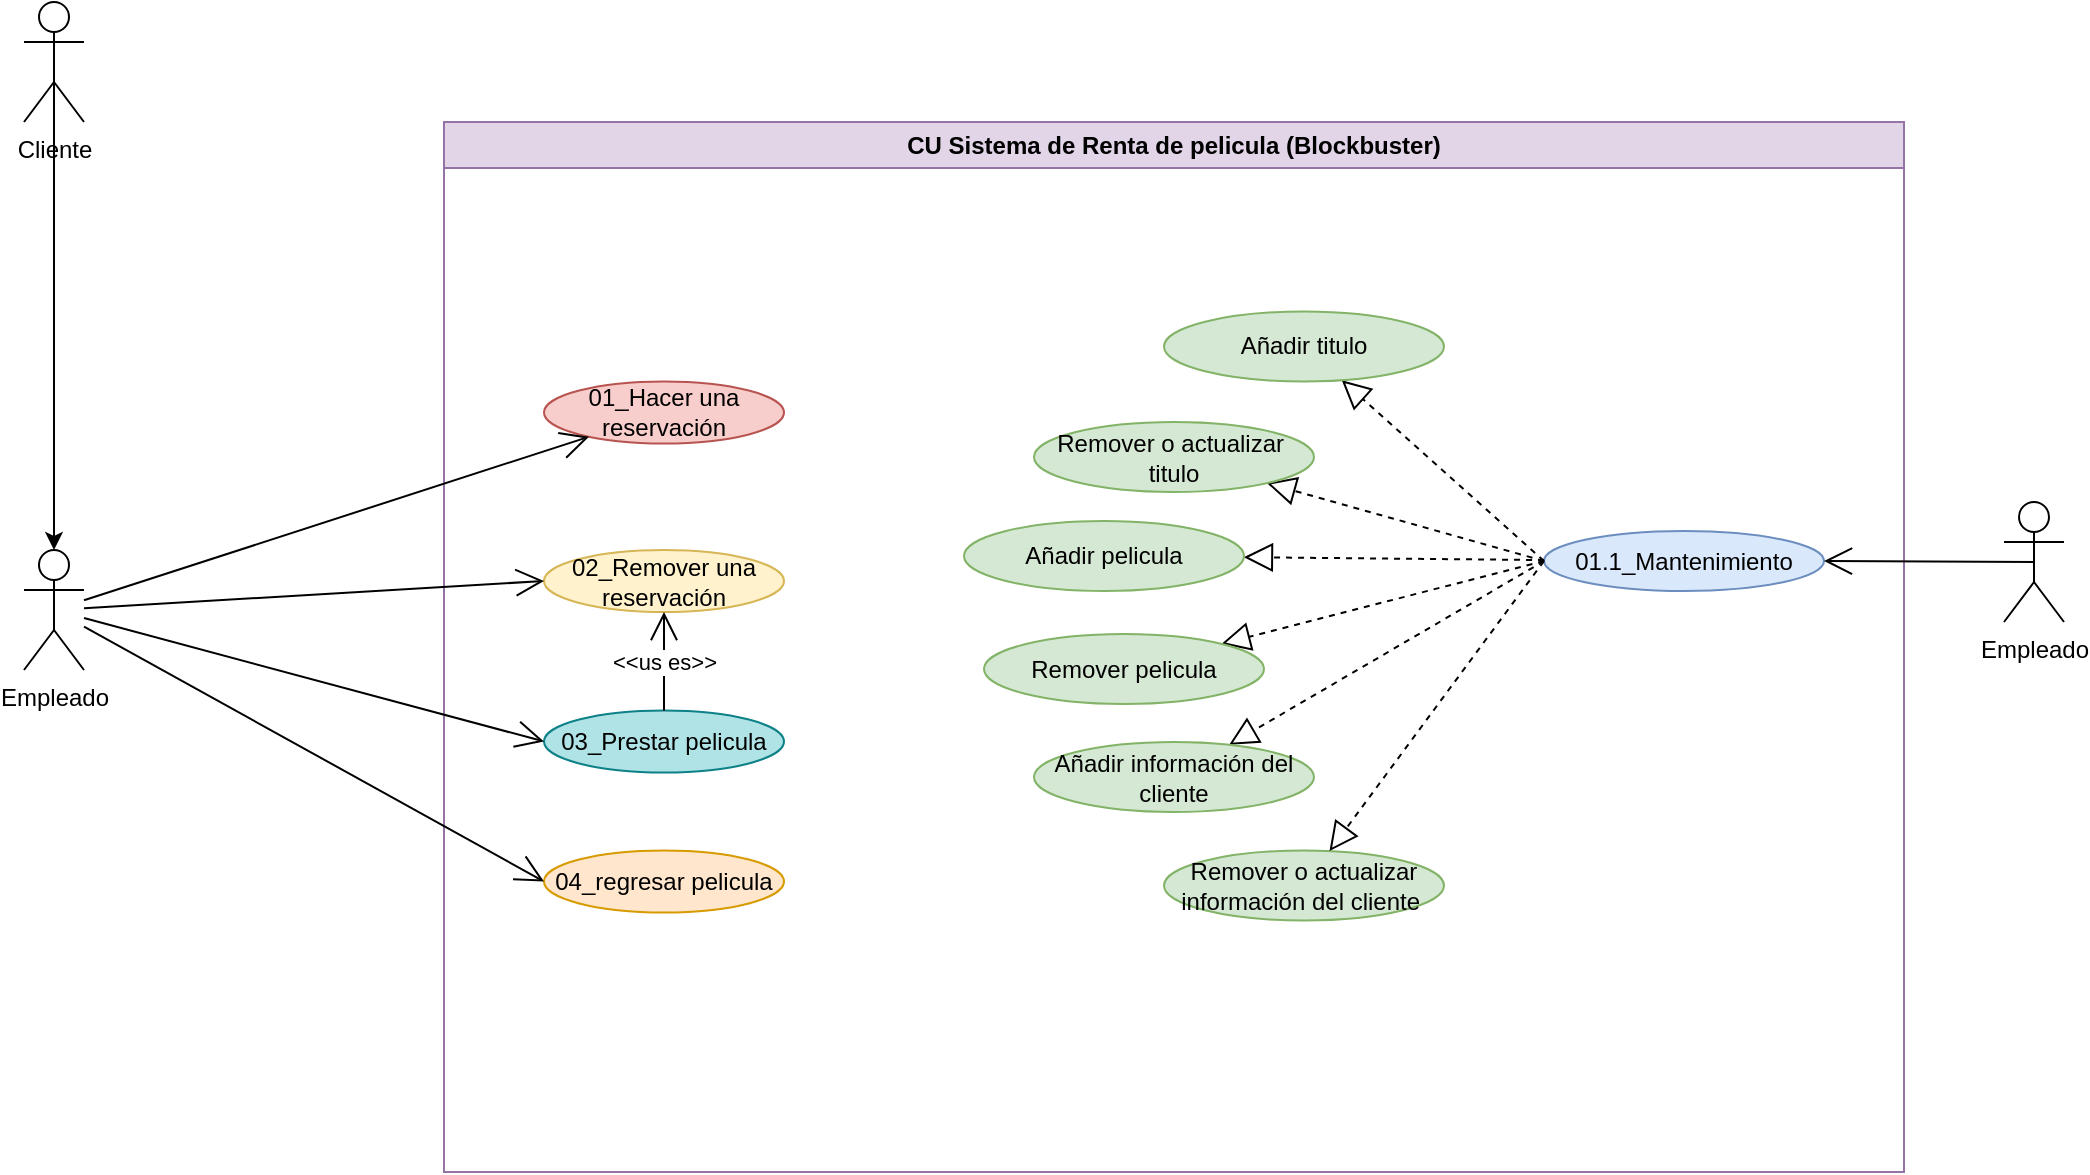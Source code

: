 <mxfile version="26.0.16" pages="3">
  <diagram name="Diagrama de caso de uso" id="JJ-OYNha6cMFUj9l-0EL">
    <mxGraphModel dx="1050" dy="505" grid="1" gridSize="10" guides="1" tooltips="1" connect="1" arrows="1" fold="1" page="1" pageScale="1" pageWidth="1169" pageHeight="827" math="0" shadow="0">
      <root>
        <mxCell id="0" />
        <mxCell id="1" parent="0" />
        <mxCell id="hmbs_IVqfiLHla6d1OVb-1" value="Empleado" style="shape=umlActor;verticalLabelPosition=bottom;verticalAlign=top;html=1;" parent="1" vertex="1">
          <mxGeometry x="130" y="354" width="30" height="60" as="geometry" />
        </mxCell>
        <mxCell id="hmbs_IVqfiLHla6d1OVb-2" value="Empleado" style="shape=umlActor;verticalLabelPosition=bottom;verticalAlign=top;html=1;" parent="1" vertex="1">
          <mxGeometry x="1120" y="330" width="30" height="60" as="geometry" />
        </mxCell>
        <mxCell id="hmbs_IVqfiLHla6d1OVb-4" value="CU Sistema de Renta de pelicula (Blockbuster)" style="swimlane;whiteSpace=wrap;html=1;fillColor=#e1d5e7;strokeColor=#9673a6;" parent="1" vertex="1">
          <mxGeometry x="340" y="140" width="730" height="525" as="geometry" />
        </mxCell>
        <mxCell id="hmbs_IVqfiLHla6d1OVb-15" value="01.1_Mantenimiento" style="ellipse;whiteSpace=wrap;html=1;fillColor=#dae8fc;strokeColor=#6c8ebf;" parent="hmbs_IVqfiLHla6d1OVb-4" vertex="1">
          <mxGeometry x="550" y="204.5" width="140" height="30" as="geometry" />
        </mxCell>
        <mxCell id="hmbs_IVqfiLHla6d1OVb-19" value="" style="endArrow=block;dashed=1;endFill=0;endSize=12;html=1;rounded=0;exitX=0;exitY=0.5;exitDx=0;exitDy=0;" parent="hmbs_IVqfiLHla6d1OVb-4" source="hmbs_IVqfiLHla6d1OVb-15" target="AxsfyqmF0v3EFA9DNjUf-1" edge="1">
          <mxGeometry width="160" relative="1" as="geometry">
            <mxPoint x="190" y="274.5" as="sourcePoint" />
            <mxPoint x="500.0" y="140.0" as="targetPoint" />
          </mxGeometry>
        </mxCell>
        <mxCell id="hmbs_IVqfiLHla6d1OVb-18" value="" style="endArrow=block;dashed=1;endFill=0;endSize=12;html=1;rounded=0;exitX=0;exitY=0.5;exitDx=0;exitDy=0;" parent="hmbs_IVqfiLHla6d1OVb-4" source="hmbs_IVqfiLHla6d1OVb-15" target="AxsfyqmF0v3EFA9DNjUf-5" edge="1">
          <mxGeometry width="160" relative="1" as="geometry">
            <mxPoint x="180" y="264.5" as="sourcePoint" />
            <mxPoint x="500.0" y="300.0" as="targetPoint" />
          </mxGeometry>
        </mxCell>
        <mxCell id="hmbs_IVqfiLHla6d1OVb-17" value="" style="endArrow=block;dashed=1;endFill=0;endSize=12;html=1;rounded=0;exitX=0;exitY=0.5;exitDx=0;exitDy=0;" parent="hmbs_IVqfiLHla6d1OVb-4" source="hmbs_IVqfiLHla6d1OVb-15" target="AxsfyqmF0v3EFA9DNjUf-2" edge="1">
          <mxGeometry width="160" relative="1" as="geometry">
            <mxPoint x="170" y="254.5" as="sourcePoint" />
            <mxPoint x="500.0" y="220.0" as="targetPoint" />
          </mxGeometry>
        </mxCell>
        <mxCell id="hmbs_IVqfiLHla6d1OVb-21" value="02_Remover una reservación" style="ellipse;whiteSpace=wrap;html=1;fillColor=#fff2cc;strokeColor=#d6b656;" parent="hmbs_IVqfiLHla6d1OVb-4" vertex="1">
          <mxGeometry x="50" y="214" width="120" height="31" as="geometry" />
        </mxCell>
        <mxCell id="hmbs_IVqfiLHla6d1OVb-20" value="03_Prestar pelicula" style="ellipse;whiteSpace=wrap;html=1;fillColor=#b0e3e6;strokeColor=#0e8088;" parent="hmbs_IVqfiLHla6d1OVb-4" vertex="1">
          <mxGeometry x="50" y="294.25" width="120" height="31" as="geometry" />
        </mxCell>
        <mxCell id="hmbs_IVqfiLHla6d1OVb-23" value="04_regresar pelicula" style="ellipse;whiteSpace=wrap;html=1;fillColor=#ffe6cc;strokeColor=#d79b00;" parent="hmbs_IVqfiLHla6d1OVb-4" vertex="1">
          <mxGeometry x="50" y="364.25" width="120" height="31" as="geometry" />
        </mxCell>
        <mxCell id="hmbs_IVqfiLHla6d1OVb-30" value="&amp;lt;&amp;lt;us es&amp;gt;&amp;gt;" style="endArrow=open;endFill=1;endSize=12;html=1;rounded=0;" parent="hmbs_IVqfiLHla6d1OVb-4" source="hmbs_IVqfiLHla6d1OVb-20" target="hmbs_IVqfiLHla6d1OVb-21" edge="1">
          <mxGeometry width="160" relative="1" as="geometry">
            <mxPoint x="183" y="263.25" as="sourcePoint" />
            <mxPoint x="183" y="224.25" as="targetPoint" />
          </mxGeometry>
        </mxCell>
        <mxCell id="hmbs_IVqfiLHla6d1OVb-37" value="01_Hacer una reservación" style="ellipse;whiteSpace=wrap;html=1;fillColor=#f8cecc;strokeColor=#b85450;" parent="hmbs_IVqfiLHla6d1OVb-4" vertex="1">
          <mxGeometry x="50" y="129.75" width="120" height="31" as="geometry" />
        </mxCell>
        <mxCell id="AxsfyqmF0v3EFA9DNjUf-1" value="Añadir titulo" style="ellipse;whiteSpace=wrap;html=1;fillColor=#d5e8d4;strokeColor=#82b366;" vertex="1" parent="hmbs_IVqfiLHla6d1OVb-4">
          <mxGeometry x="360" y="94.75" width="140" height="35" as="geometry" />
        </mxCell>
        <mxCell id="AxsfyqmF0v3EFA9DNjUf-2" value="Remover o actualizar&amp;nbsp; titulo" style="ellipse;whiteSpace=wrap;html=1;fillColor=#d5e8d4;strokeColor=#82b366;" vertex="1" parent="hmbs_IVqfiLHla6d1OVb-4">
          <mxGeometry x="295" y="150" width="140" height="35" as="geometry" />
        </mxCell>
        <mxCell id="AxsfyqmF0v3EFA9DNjUf-3" value="" style="endArrow=block;dashed=1;endFill=0;endSize=12;html=1;rounded=0;" edge="1" parent="hmbs_IVqfiLHla6d1OVb-4" source="hmbs_IVqfiLHla6d1OVb-15" target="AxsfyqmF0v3EFA9DNjUf-4">
          <mxGeometry width="160" relative="1" as="geometry">
            <mxPoint x="518" y="254" as="sourcePoint" />
            <mxPoint x="380" y="214" as="targetPoint" />
          </mxGeometry>
        </mxCell>
        <mxCell id="AxsfyqmF0v3EFA9DNjUf-4" value="Añadir pelicula" style="ellipse;whiteSpace=wrap;html=1;fillColor=#d5e8d4;strokeColor=#82b366;" vertex="1" parent="hmbs_IVqfiLHla6d1OVb-4">
          <mxGeometry x="260" y="199.5" width="140" height="35" as="geometry" />
        </mxCell>
        <mxCell id="AxsfyqmF0v3EFA9DNjUf-5" value="Remover pelicula" style="ellipse;whiteSpace=wrap;html=1;fillColor=#d5e8d4;strokeColor=#82b366;" vertex="1" parent="hmbs_IVqfiLHla6d1OVb-4">
          <mxGeometry x="270" y="256" width="140" height="35" as="geometry" />
        </mxCell>
        <mxCell id="AxsfyqmF0v3EFA9DNjUf-6" value="" style="endArrow=block;dashed=1;endFill=0;endSize=12;html=1;rounded=0;exitX=0;exitY=0.5;exitDx=0;exitDy=0;" edge="1" parent="hmbs_IVqfiLHla6d1OVb-4" source="hmbs_IVqfiLHla6d1OVb-15" target="AxsfyqmF0v3EFA9DNjUf-7">
          <mxGeometry width="160" relative="1" as="geometry">
            <mxPoint x="562" y="253" as="sourcePoint" />
            <mxPoint x="410" y="294" as="targetPoint" />
          </mxGeometry>
        </mxCell>
        <mxCell id="AxsfyqmF0v3EFA9DNjUf-7" value="Añadir información del cliente" style="ellipse;whiteSpace=wrap;html=1;fillColor=#d5e8d4;strokeColor=#82b366;" vertex="1" parent="hmbs_IVqfiLHla6d1OVb-4">
          <mxGeometry x="295" y="310" width="140" height="35" as="geometry" />
        </mxCell>
        <mxCell id="AxsfyqmF0v3EFA9DNjUf-25" value="Remover o actualizar información del cliente&amp;nbsp;" style="ellipse;whiteSpace=wrap;html=1;fillColor=#d5e8d4;strokeColor=#82b366;" vertex="1" parent="hmbs_IVqfiLHla6d1OVb-4">
          <mxGeometry x="360" y="364.25" width="140" height="35" as="geometry" />
        </mxCell>
        <mxCell id="AxsfyqmF0v3EFA9DNjUf-26" value="" style="endArrow=block;dashed=1;endFill=0;endSize=12;html=1;rounded=0;exitX=0;exitY=0.5;exitDx=0;exitDy=0;" edge="1" parent="hmbs_IVqfiLHla6d1OVb-4" source="hmbs_IVqfiLHla6d1OVb-15" target="AxsfyqmF0v3EFA9DNjUf-25">
          <mxGeometry width="160" relative="1" as="geometry">
            <mxPoint x="560" y="230" as="sourcePoint" />
            <mxPoint x="403" y="321" as="targetPoint" />
          </mxGeometry>
        </mxCell>
        <mxCell id="hmbs_IVqfiLHla6d1OVb-5" value="Cliente" style="shape=umlActor;verticalLabelPosition=bottom;verticalAlign=top;html=1;outlineConnect=0;" parent="1" vertex="1">
          <mxGeometry x="130" y="80" width="30" height="60" as="geometry" />
        </mxCell>
        <mxCell id="hmbs_IVqfiLHla6d1OVb-7" style="edgeStyle=orthogonalEdgeStyle;rounded=0;orthogonalLoop=1;jettySize=auto;html=1;exitX=0.5;exitY=0.5;exitDx=0;exitDy=0;exitPerimeter=0;entryX=0.5;entryY=0;entryDx=0;entryDy=0;entryPerimeter=0;" parent="1" source="hmbs_IVqfiLHla6d1OVb-5" target="hmbs_IVqfiLHla6d1OVb-1" edge="1">
          <mxGeometry relative="1" as="geometry" />
        </mxCell>
        <mxCell id="hmbs_IVqfiLHla6d1OVb-25" value="" style="endArrow=open;endFill=1;endSize=12;html=1;rounded=0;entryX=0;entryY=0.5;entryDx=0;entryDy=0;" parent="1" source="hmbs_IVqfiLHla6d1OVb-1" target="hmbs_IVqfiLHla6d1OVb-21" edge="1">
          <mxGeometry width="160" relative="1" as="geometry">
            <mxPoint x="500" y="400" as="sourcePoint" />
            <mxPoint x="660" y="400" as="targetPoint" />
          </mxGeometry>
        </mxCell>
        <mxCell id="hmbs_IVqfiLHla6d1OVb-26" value="" style="endArrow=open;endFill=1;endSize=12;html=1;rounded=0;entryX=0;entryY=0.5;entryDx=0;entryDy=0;" parent="1" source="hmbs_IVqfiLHla6d1OVb-1" target="hmbs_IVqfiLHla6d1OVb-23" edge="1">
          <mxGeometry width="160" relative="1" as="geometry">
            <mxPoint x="25" y="634" as="sourcePoint" />
            <mxPoint x="265" y="530" as="targetPoint" />
          </mxGeometry>
        </mxCell>
        <mxCell id="hmbs_IVqfiLHla6d1OVb-27" value="" style="endArrow=open;endFill=1;endSize=12;html=1;rounded=0;entryX=0;entryY=0.5;entryDx=0;entryDy=0;" parent="1" source="hmbs_IVqfiLHla6d1OVb-1" target="hmbs_IVqfiLHla6d1OVb-20" edge="1">
          <mxGeometry width="160" relative="1" as="geometry">
            <mxPoint x="180" y="379" as="sourcePoint" />
            <mxPoint x="420" y="275" as="targetPoint" />
          </mxGeometry>
        </mxCell>
        <mxCell id="hmbs_IVqfiLHla6d1OVb-29" value="" style="endArrow=open;endFill=1;endSize=12;html=1;rounded=0;entryX=1;entryY=0.5;entryDx=0;entryDy=0;exitX=0.5;exitY=0.5;exitDx=0;exitDy=0;exitPerimeter=0;" parent="1" source="hmbs_IVqfiLHla6d1OVb-2" target="hmbs_IVqfiLHla6d1OVb-15" edge="1">
          <mxGeometry width="160" relative="1" as="geometry">
            <mxPoint x="990" y="710" as="sourcePoint" />
            <mxPoint x="1150" y="710" as="targetPoint" />
          </mxGeometry>
        </mxCell>
        <mxCell id="hmbs_IVqfiLHla6d1OVb-38" value="" style="endArrow=open;endFill=1;endSize=12;html=1;rounded=0;" parent="1" source="hmbs_IVqfiLHla6d1OVb-1" target="hmbs_IVqfiLHla6d1OVb-37" edge="1">
          <mxGeometry width="160" relative="1" as="geometry">
            <mxPoint x="170" y="174.63" as="sourcePoint" />
            <mxPoint x="448.224" y="30.001" as="targetPoint" />
          </mxGeometry>
        </mxCell>
      </root>
    </mxGraphModel>
  </diagram>
  <diagram id="lOijuElk9nyTQWYl17ju" name="Diagrama de secuencia">
    <mxGraphModel dx="913" dy="439" grid="1" gridSize="10" guides="1" tooltips="1" connect="1" arrows="1" fold="1" page="1" pageScale="1" pageWidth="1169" pageHeight="827" math="0" shadow="0">
      <root>
        <mxCell id="0" />
        <mxCell id="1" parent="0" />
        <mxCell id="Cun8VYBLeKcHUA-hqfML-2" value="Caja de prestamo" style="shape=umlLifeline;perimeter=lifelinePerimeter;whiteSpace=wrap;html=1;container=1;dropTarget=0;collapsible=0;recursiveResize=0;outlineConnect=0;portConstraint=eastwest;newEdgeStyle={&quot;curved&quot;:0,&quot;rounded&quot;:0};fillColor=#e1d5e7;strokeColor=#9673a6;" parent="1" vertex="1">
          <mxGeometry x="380" y="120" width="100" height="440" as="geometry" />
        </mxCell>
        <mxCell id="UwhZTCikj0_364BKiu5C-4" value="" style="html=1;points=[[0,0,0,0,5],[0,1,0,0,-5],[1,0,0,0,5],[1,1,0,0,-5]];perimeter=orthogonalPerimeter;outlineConnect=0;targetShapes=umlLifeline;portConstraint=eastwest;newEdgeStyle={&quot;curved&quot;:0,&quot;rounded&quot;:0};" vertex="1" parent="Cun8VYBLeKcHUA-hqfML-2">
          <mxGeometry x="45" y="80" width="10" height="50" as="geometry" />
        </mxCell>
        <mxCell id="UwhZTCikj0_364BKiu5C-9" value="" style="html=1;points=[[0,0,0,0,5],[0,1,0,0,-5],[1,0,0,0,5],[1,1,0,0,-5]];perimeter=orthogonalPerimeter;outlineConnect=0;targetShapes=umlLifeline;portConstraint=eastwest;newEdgeStyle={&quot;curved&quot;:0,&quot;rounded&quot;:0};" vertex="1" parent="Cun8VYBLeKcHUA-hqfML-2">
          <mxGeometry x="45" y="190" width="10" height="50" as="geometry" />
        </mxCell>
        <mxCell id="UwhZTCikj0_364BKiu5C-17" value="" style="html=1;points=[[0,0,0,0,5],[0,1,0,0,-5],[1,0,0,0,5],[1,1,0,0,-5]];perimeter=orthogonalPerimeter;outlineConnect=0;targetShapes=umlLifeline;portConstraint=eastwest;newEdgeStyle={&quot;curved&quot;:0,&quot;rounded&quot;:0};" vertex="1" parent="Cun8VYBLeKcHUA-hqfML-2">
          <mxGeometry x="45" y="310" width="10" height="80" as="geometry" />
        </mxCell>
        <mxCell id="Cun8VYBLeKcHUA-hqfML-3" value="Sistema" style="shape=umlLifeline;perimeter=lifelinePerimeter;whiteSpace=wrap;html=1;container=1;dropTarget=0;collapsible=0;recursiveResize=0;outlineConnect=0;portConstraint=eastwest;newEdgeStyle={&quot;curved&quot;:0,&quot;rounded&quot;:0};fillColor=#dae8fc;strokeColor=#6c8ebf;" parent="1" vertex="1">
          <mxGeometry x="530" y="120" width="100" height="440" as="geometry" />
        </mxCell>
        <mxCell id="UwhZTCikj0_364BKiu5C-6" value="" style="html=1;points=[[0,0,0,0,5],[0,1,0,0,-5],[1,0,0,0,5],[1,1,0,0,-5]];perimeter=orthogonalPerimeter;outlineConnect=0;targetShapes=umlLifeline;portConstraint=eastwest;newEdgeStyle={&quot;curved&quot;:0,&quot;rounded&quot;:0};" vertex="1" parent="Cun8VYBLeKcHUA-hqfML-3">
          <mxGeometry x="45" y="80" width="10" height="30" as="geometry" />
        </mxCell>
        <mxCell id="Cun8VYBLeKcHUA-hqfML-4" value="Información del comprador" style="shape=umlLifeline;perimeter=lifelinePerimeter;whiteSpace=wrap;html=1;container=1;dropTarget=0;collapsible=0;recursiveResize=0;outlineConnect=0;portConstraint=eastwest;newEdgeStyle={&quot;curved&quot;:0,&quot;rounded&quot;:0};fillColor=#fff2cc;strokeColor=#d6b656;" parent="1" vertex="1">
          <mxGeometry x="680" y="120" width="100" height="440" as="geometry" />
        </mxCell>
        <mxCell id="UwhZTCikj0_364BKiu5C-18" value="" style="html=1;points=[[0,0,0,0,5],[0,1,0,0,-5],[1,0,0,0,5],[1,1,0,0,-5]];perimeter=orthogonalPerimeter;outlineConnect=0;targetShapes=umlLifeline;portConstraint=eastwest;newEdgeStyle={&quot;curved&quot;:0,&quot;rounded&quot;:0};" vertex="1" parent="Cun8VYBLeKcHUA-hqfML-4">
          <mxGeometry x="45" y="310" width="10" height="30" as="geometry" />
        </mxCell>
        <mxCell id="Cun8VYBLeKcHUA-hqfML-5" value="empleado" style="shape=umlLifeline;perimeter=lifelinePerimeter;whiteSpace=wrap;html=1;container=1;dropTarget=0;collapsible=0;recursiveResize=0;outlineConnect=0;portConstraint=eastwest;newEdgeStyle={&quot;curved&quot;:0,&quot;rounded&quot;:0};participant=umlActor;" parent="1" vertex="1">
          <mxGeometry x="300" y="120" width="20" height="440" as="geometry" />
        </mxCell>
        <mxCell id="4RMYAEs_UCMxQP3dUy0k-8" value="" style="html=1;points=[[0,0,0,0,5],[0,1,0,0,-5],[1,0,0,0,5],[1,1,0,0,-5]];perimeter=orthogonalPerimeter;outlineConnect=0;targetShapes=umlLifeline;portConstraint=eastwest;newEdgeStyle={&quot;curved&quot;:0,&quot;rounded&quot;:0};" parent="Cun8VYBLeKcHUA-hqfML-5" vertex="1">
          <mxGeometry x="5" y="80" width="10" height="80" as="geometry" />
        </mxCell>
        <mxCell id="UwhZTCikj0_364BKiu5C-8" value="" style="html=1;points=[[0,0,0,0,5],[0,1,0,0,-5],[1,0,0,0,5],[1,1,0,0,-5]];perimeter=orthogonalPerimeter;outlineConnect=0;targetShapes=umlLifeline;portConstraint=eastwest;newEdgeStyle={&quot;curved&quot;:0,&quot;rounded&quot;:0};" vertex="1" parent="Cun8VYBLeKcHUA-hqfML-5">
          <mxGeometry x="5" y="190" width="10" height="80" as="geometry" />
        </mxCell>
        <mxCell id="UwhZTCikj0_364BKiu5C-16" value="" style="html=1;points=[[0,0,0,0,5],[0,1,0,0,-5],[1,0,0,0,5],[1,1,0,0,-5]];perimeter=orthogonalPerimeter;outlineConnect=0;targetShapes=umlLifeline;portConstraint=eastwest;newEdgeStyle={&quot;curved&quot;:0,&quot;rounded&quot;:0};" vertex="1" parent="Cun8VYBLeKcHUA-hqfML-5">
          <mxGeometry x="5" y="310" width="10" height="80" as="geometry" />
        </mxCell>
        <mxCell id="4RMYAEs_UCMxQP3dUy0k-2" value="Prestamo" style="shape=umlLifeline;perimeter=lifelinePerimeter;whiteSpace=wrap;html=1;container=1;dropTarget=0;collapsible=0;recursiveResize=0;outlineConnect=0;portConstraint=eastwest;newEdgeStyle={&quot;curved&quot;:0,&quot;rounded&quot;:0};fillColor=#d5e8d4;strokeColor=#82b366;" parent="1" vertex="1">
          <mxGeometry x="810" y="120" width="100" height="440" as="geometry" />
        </mxCell>
        <mxCell id="UwhZTCikj0_364BKiu5C-19" value="" style="html=1;points=[[0,0,0,0,5],[0,1,0,0,-5],[1,0,0,0,5],[1,1,0,0,-5]];perimeter=orthogonalPerimeter;outlineConnect=0;targetShapes=umlLifeline;portConstraint=eastwest;newEdgeStyle={&quot;curved&quot;:0,&quot;rounded&quot;:0};" vertex="1" parent="4RMYAEs_UCMxQP3dUy0k-2">
          <mxGeometry x="45" y="360" width="10" height="30" as="geometry" />
        </mxCell>
        <mxCell id="UwhZTCikj0_364BKiu5C-1" value="Pelicula" style="shape=umlLifeline;perimeter=lifelinePerimeter;whiteSpace=wrap;html=1;container=1;dropTarget=0;collapsible=0;recursiveResize=0;outlineConnect=0;portConstraint=eastwest;newEdgeStyle={&quot;curved&quot;:0,&quot;rounded&quot;:0};fillColor=#ffe6cc;strokeColor=#d79b00;" vertex="1" parent="1">
          <mxGeometry x="950" y="120" width="100" height="440" as="geometry" />
        </mxCell>
        <mxCell id="UwhZTCikj0_364BKiu5C-13" value="" style="html=1;points=[[0,0,0,0,5],[0,1,0,0,-5],[1,0,0,0,5],[1,1,0,0,-5]];perimeter=orthogonalPerimeter;outlineConnect=0;targetShapes=umlLifeline;portConstraint=eastwest;newEdgeStyle={&quot;curved&quot;:0,&quot;rounded&quot;:0};" vertex="1" parent="UwhZTCikj0_364BKiu5C-1">
          <mxGeometry x="45" y="190" width="10" height="30" as="geometry" />
        </mxCell>
        <mxCell id="UwhZTCikj0_364BKiu5C-5" value="01_buscar" style="endArrow=open;endFill=1;endSize=12;html=1;rounded=0;" edge="1" parent="1">
          <mxGeometry y="12" width="160" relative="1" as="geometry">
            <mxPoint x="315" y="202" as="sourcePoint" />
            <mxPoint x="425" y="202" as="targetPoint" />
            <mxPoint as="offset" />
          </mxGeometry>
        </mxCell>
        <mxCell id="UwhZTCikj0_364BKiu5C-7" value="02_buscar titulo" style="endArrow=open;endFill=1;endSize=12;html=1;rounded=0;" edge="1" parent="1">
          <mxGeometry width="160" relative="1" as="geometry">
            <mxPoint x="435" y="211" as="sourcePoint" />
            <mxPoint x="575" y="211" as="targetPoint" />
          </mxGeometry>
        </mxCell>
        <mxCell id="UwhZTCikj0_364BKiu5C-14" value="03_encontar pelicula" style="endArrow=open;endFill=1;endSize=12;html=1;rounded=0;entryX=0.5;entryY=0.6;entryDx=0;entryDy=0;entryPerimeter=0;" edge="1" parent="1">
          <mxGeometry x="-0.043" y="13" width="160" relative="1" as="geometry">
            <mxPoint x="315" y="313" as="sourcePoint" />
            <mxPoint x="430" y="313" as="targetPoint" />
            <mxPoint as="offset" />
          </mxGeometry>
        </mxCell>
        <mxCell id="UwhZTCikj0_364BKiu5C-15" value="04_encontar titulo en sistema" style="endArrow=open;endFill=1;endSize=12;html=1;rounded=0;" edge="1" parent="1">
          <mxGeometry x="-0.043" y="13" width="160" relative="1" as="geometry">
            <mxPoint x="435" y="326" as="sourcePoint" />
            <mxPoint x="995" y="326" as="targetPoint" />
            <mxPoint as="offset" />
          </mxGeometry>
        </mxCell>
        <mxCell id="UwhZTCikj0_364BKiu5C-20" value="05_identificar cliente" style="endArrow=open;endFill=1;endSize=12;html=1;rounded=0;" edge="1" parent="1">
          <mxGeometry x="-0.043" y="13" width="160" relative="1" as="geometry">
            <mxPoint x="315" y="431" as="sourcePoint" />
            <mxPoint x="425" y="431" as="targetPoint" />
            <mxPoint as="offset" />
          </mxGeometry>
        </mxCell>
        <mxCell id="UwhZTCikj0_364BKiu5C-21" value="06_encontrar cliente" style="endArrow=open;endFill=1;endSize=12;html=1;rounded=0;" edge="1" parent="1">
          <mxGeometry x="-0.043" y="13" width="160" relative="1" as="geometry">
            <mxPoint x="435" y="443.0" as="sourcePoint" />
            <mxPoint x="725" y="443.0" as="targetPoint" />
            <mxPoint as="offset" />
          </mxGeometry>
        </mxCell>
        <mxCell id="UwhZTCikj0_364BKiu5C-22" value="07_crear(información del cliente, ficha de préstamo)" style="endArrow=open;endFill=1;endSize=12;html=1;rounded=0;" edge="1" parent="1">
          <mxGeometry x="-0.043" y="13" width="160" relative="1" as="geometry">
            <mxPoint x="435" y="489.0" as="sourcePoint" />
            <mxPoint x="855" y="489.0" as="targetPoint" />
            <mxPoint as="offset" />
          </mxGeometry>
        </mxCell>
      </root>
    </mxGraphModel>
  </diagram>
  <diagram id="8TQLLPEasxpEax0QfqP0" name="Diagrama de colaboración">
    <mxGraphModel dx="778" dy="374" grid="1" gridSize="10" guides="1" tooltips="1" connect="1" arrows="1" fold="1" page="1" pageScale="1" pageWidth="827" pageHeight="1169" math="0" shadow="0">
      <root>
        <mxCell id="0" />
        <mxCell id="1" parent="0" />
        <mxCell id="ZzwoXxpZwof6dv7mLEyA-1" value="Caja de prestamo" style="html=1;whiteSpace=wrap;fillColor=#e1d5e7;strokeColor=#9673a6;" vertex="1" parent="1">
          <mxGeometry x="359" y="240" width="110" height="50" as="geometry" />
        </mxCell>
        <mxCell id="cLvP4SzOB377jpoKZhf--1" value="empleado" style="shape=umlActor;verticalLabelPosition=bottom;verticalAlign=top;html=1;" vertex="1" parent="1">
          <mxGeometry x="180" y="130" width="30" height="60" as="geometry" />
        </mxCell>
        <mxCell id="cLvP4SzOB377jpoKZhf--5" value="01_buscar&lt;br&gt;03_encontar pelicula&lt;br&gt;05_identificar cliente" style="endArrow=none;html=1;rounded=0;" edge="1" parent="1" source="cLvP4SzOB377jpoKZhf--1" target="ZzwoXxpZwof6dv7mLEyA-1">
          <mxGeometry x="0.192" y="45" width="50" height="50" relative="1" as="geometry">
            <mxPoint x="210" y="320" as="sourcePoint" />
            <mxPoint x="260" y="270" as="targetPoint" />
            <mxPoint as="offset" />
          </mxGeometry>
        </mxCell>
        <mxCell id="cLvP4SzOB377jpoKZhf--6" value="Sistema" style="html=1;whiteSpace=wrap;fillColor=#dae8fc;strokeColor=#6c8ebf;" vertex="1" parent="1">
          <mxGeometry x="540" y="90" width="110" height="50" as="geometry" />
        </mxCell>
        <mxCell id="cLvP4SzOB377jpoKZhf--7" value="Información del comprador" style="html=1;whiteSpace=wrap;fillColor=#fff2cc;strokeColor=#d6b656;" vertex="1" parent="1">
          <mxGeometry x="650" y="240" width="110" height="50" as="geometry" />
        </mxCell>
        <mxCell id="cLvP4SzOB377jpoKZhf--8" value="Prestamo" style="html=1;whiteSpace=wrap;fillColor=#d5e8d4;strokeColor=#82b366;" vertex="1" parent="1">
          <mxGeometry x="540" y="390" width="110" height="50" as="geometry" />
        </mxCell>
        <mxCell id="9pXLd_UbycNnT4wBY3ER-1" value="Pelicula" style="html=1;whiteSpace=wrap;fillColor=#ffe6cc;strokeColor=#d79b00;" vertex="1" parent="1">
          <mxGeometry x="140" y="390" width="110" height="50" as="geometry" />
        </mxCell>
        <mxCell id="U4aptjKOhGPY_m1UoZSk-1" value="02_buscar titulo" style="endArrow=none;html=1;rounded=0;" edge="1" parent="1" source="cLvP4SzOB377jpoKZhf--6" target="ZzwoXxpZwof6dv7mLEyA-1">
          <mxGeometry x="0.258" y="-30" width="50" height="50" relative="1" as="geometry">
            <mxPoint x="220" y="177" as="sourcePoint" />
            <mxPoint x="372" y="250" as="targetPoint" />
            <mxPoint as="offset" />
          </mxGeometry>
        </mxCell>
        <mxCell id="U4aptjKOhGPY_m1UoZSk-2" value="" style="endArrow=none;html=1;rounded=0;" edge="1" parent="1" source="cLvP4SzOB377jpoKZhf--7" target="ZzwoXxpZwof6dv7mLEyA-1">
          <mxGeometry width="50" height="50" relative="1" as="geometry">
            <mxPoint x="575" y="150" as="sourcePoint" />
            <mxPoint x="454" y="250" as="targetPoint" />
          </mxGeometry>
        </mxCell>
        <mxCell id="r3LNVMgqgy3_JNHkcfJU-1" value="06_encontrar cliente" style="edgeLabel;html=1;align=center;verticalAlign=middle;resizable=0;points=[];" vertex="1" connectable="0" parent="U4aptjKOhGPY_m1UoZSk-2">
          <mxGeometry x="0.1" y="-1" relative="1" as="geometry">
            <mxPoint y="16" as="offset" />
          </mxGeometry>
        </mxCell>
        <mxCell id="U4aptjKOhGPY_m1UoZSk-3" value="" style="endArrow=none;html=1;rounded=0;" edge="1" parent="1" source="cLvP4SzOB377jpoKZhf--8" target="ZzwoXxpZwof6dv7mLEyA-1">
          <mxGeometry width="50" height="50" relative="1" as="geometry">
            <mxPoint x="611" y="340" as="sourcePoint" />
            <mxPoint x="430" y="340" as="targetPoint" />
          </mxGeometry>
        </mxCell>
        <mxCell id="bo0GwSXCBlizTtX2yr9O-1" value="07_crear(información del cliente, ficha de préstamo)" style="edgeLabel;html=1;align=center;verticalAlign=middle;resizable=0;points=[];" vertex="1" connectable="0" parent="U4aptjKOhGPY_m1UoZSk-3">
          <mxGeometry x="-0.317" y="3" relative="1" as="geometry">
            <mxPoint x="158" y="12" as="offset" />
          </mxGeometry>
        </mxCell>
        <mxCell id="U4aptjKOhGPY_m1UoZSk-4" value="04_encontrar titulo en el sistema" style="endArrow=none;html=1;rounded=0;" edge="1" parent="1" source="9pXLd_UbycNnT4wBY3ER-1" target="ZzwoXxpZwof6dv7mLEyA-1">
          <mxGeometry x="-0.788" y="48" width="50" height="50" relative="1" as="geometry">
            <mxPoint x="451" y="420" as="sourcePoint" />
            <mxPoint x="330" y="320" as="targetPoint" />
            <mxPoint as="offset" />
          </mxGeometry>
        </mxCell>
        <mxCell id="r3LNVMgqgy3_JNHkcfJU-2" value="" style="endArrow=open;endFill=1;endSize=12;html=1;rounded=0;" edge="1" parent="1">
          <mxGeometry width="160" relative="1" as="geometry">
            <mxPoint x="230" y="210" as="sourcePoint" />
            <mxPoint x="320" y="250" as="targetPoint" />
          </mxGeometry>
        </mxCell>
        <mxCell id="r3LNVMgqgy3_JNHkcfJU-3" value="&lt;span style=&quot;color: rgba(0, 0, 0, 0); font-family: monospace; font-size: 0px; text-align: start; background-color: rgb(251, 251, 251);&quot;&gt;%3CmxGraphModel%3E%3Croot%3E%3CmxCell%20id%3D%220%22%2F%3E%3CmxCell%20id%3D%221%22%20parent%3D%220%22%2F%3E%3CmxCell%20id%3D%222%22%20value%3D%22%22%20style%3D%22endArrow%3Dopen%3BendFill%3D1%3BendSize%3D12%3Bhtml%3D1%3Brounded%3D0%3B%22%20edge%3D%221%22%20parent%3D%221%22%3E%3CmxGeometry%20width%3D%22160%22%20relative%3D%221%22%20as%3D%22geometry%22%3E%3CmxPoint%20x%3D%22230%22%20y%3D%22210%22%20as%3D%22sourcePoint%22%2F%3E%3CmxPoint%20x%3D%22320%22%20y%3D%22250%22%20as%3D%22targetPoint%22%2F%3E%3C%2FmxGeometry%3E%3C%2FmxCell%3E%3C%2Froot%3E%3C%2FmxGraphModel%3E&lt;/span&gt;" style="endArrow=open;endFill=1;endSize=12;html=1;rounded=0;" edge="1" parent="1">
          <mxGeometry width="160" relative="1" as="geometry">
            <mxPoint x="430" y="300" as="sourcePoint" />
            <mxPoint x="520" y="370" as="targetPoint" />
          </mxGeometry>
        </mxCell>
        <mxCell id="r3LNVMgqgy3_JNHkcfJU-4" value="&lt;span style=&quot;color: rgba(0, 0, 0, 0); font-family: monospace; font-size: 0px; text-align: start; background-color: rgb(251, 251, 251);&quot;&gt;%3CmxGraphModel%3E%3Croot%3E%3CmxCell%20id%3D%220%22%2F%3E%3CmxCell%20id%3D%221%22%20parent%3D%220%22%2F%3E%3CmxCell%20id%3D%222%22%20value%3D%22%22%20style%3D%22endArrow%3Dopen%3BendFill%3D1%3BendSize%3D12%3Bhtml%3D1%3Brounded%3D0%3B%22%20edge%3D%221%22%20parent%3D%221%22%3E%3CmxGeometry%20width%3D%22160%22%20relative%3D%221%22%20as%3D%22geometry%22%3E%3CmxPoint%20x%3D%22230%22%20y%3D%22210%22%20as%3D%22sourcePoint%22%2F%3E%3CmxPoint%20x%3D%22320%22%20y%3D%22250%22%20as%3D%22targetPoint%22%2F%3E%3C%2FmxGeometry%3E%3C%2FmxCell%3E%3C%2Froot%3E%3C%2FmxGraphModel%3E&lt;/span&gt;" style="endArrow=open;endFill=1;endSize=12;html=1;rounded=0;" edge="1" parent="1">
          <mxGeometry width="160" relative="1" as="geometry">
            <mxPoint x="380" y="300" as="sourcePoint" />
            <mxPoint x="280" y="370" as="targetPoint" />
          </mxGeometry>
        </mxCell>
        <mxCell id="r3LNVMgqgy3_JNHkcfJU-5" value="&lt;span style=&quot;color: rgba(0, 0, 0, 0); font-family: monospace; font-size: 0px; text-align: start; background-color: rgb(251, 251, 251);&quot;&gt;%3CmxGraphModel%3E%3Croot%3E%3CmxCell%20id%3D%220%22%2F%3E%3CmxCell%20id%3D%221%22%20parent%3D%220%22%2F%3E%3CmxCell%20id%3D%222%22%20value%3D%22%22%20style%3D%22endArrow%3Dopen%3BendFill%3D1%3BendSize%3D12%3Bhtml%3D1%3Brounded%3D0%3B%22%20edge%3D%221%22%20parent%3D%221%22%3E%3CmxGeometry%20width%3D%22160%22%20relative%3D%221%22%20as%3D%22geometry%22%3E%3CmxPoint%20x%3D%22230%22%20y%3D%22210%22%20as%3D%22sourcePoint%22%2F%3E%3CmxPoint%20x%3D%22320%22%20y%3D%22250%22%20as%3D%22targetPoint%22%2F%3E%3C%2FmxGeometry%3E%3C%2FmxCell%3E%3C%2Froot%3E%3C%2FmxGraphModel%3E&lt;/span&gt;" style="endArrow=open;endFill=1;endSize=12;html=1;rounded=0;" edge="1" parent="1">
          <mxGeometry width="160" relative="1" as="geometry">
            <mxPoint x="470" y="230" as="sourcePoint" />
            <mxPoint x="570" y="150" as="targetPoint" />
          </mxGeometry>
        </mxCell>
        <mxCell id="r3LNVMgqgy3_JNHkcfJU-6" value="&lt;span style=&quot;color: rgba(0, 0, 0, 0); font-family: monospace; font-size: 0px; text-align: start; background-color: rgb(251, 251, 251);&quot;&gt;%3CmxGraphModel%3E%3Croot%3E%3CmxCell%20id%3D%220%22%2F%3E%3CmxCell%20id%3D%221%22%20parent%3D%220%22%2F%3E%3CmxCell%20id%3D%222%22%20value%3D%22%22%20style%3D%22endArrow%3Dopen%3BendFill%3D1%3BendSize%3D12%3Bhtml%3D1%3Brounded%3D0%3B%22%20edge%3D%221%22%20parent%3D%221%22%3E%3CmxGeometry%20width%3D%22160%22%20relative%3D%221%22%20as%3D%22geometry%22%3E%3CmxPoint%20x%3D%22230%22%20y%3D%22210%22%20as%3D%22sourcePoint%22%2F%3E%3CmxPoint%20x%3D%22320%22%20y%3D%22250%22%20as%3D%22targetPoint%22%2F%3E%3C%2FmxGeometry%3E%3C%2FmxCell%3E%3C%2Froot%3E%3C%2FmxGraphModel%3E&lt;/span&gt;" style="endArrow=open;endFill=1;endSize=12;html=1;rounded=0;" edge="1" parent="1">
          <mxGeometry width="160" relative="1" as="geometry">
            <mxPoint x="480" y="256" as="sourcePoint" />
            <mxPoint x="630" y="256" as="targetPoint" />
          </mxGeometry>
        </mxCell>
      </root>
    </mxGraphModel>
  </diagram>
</mxfile>
